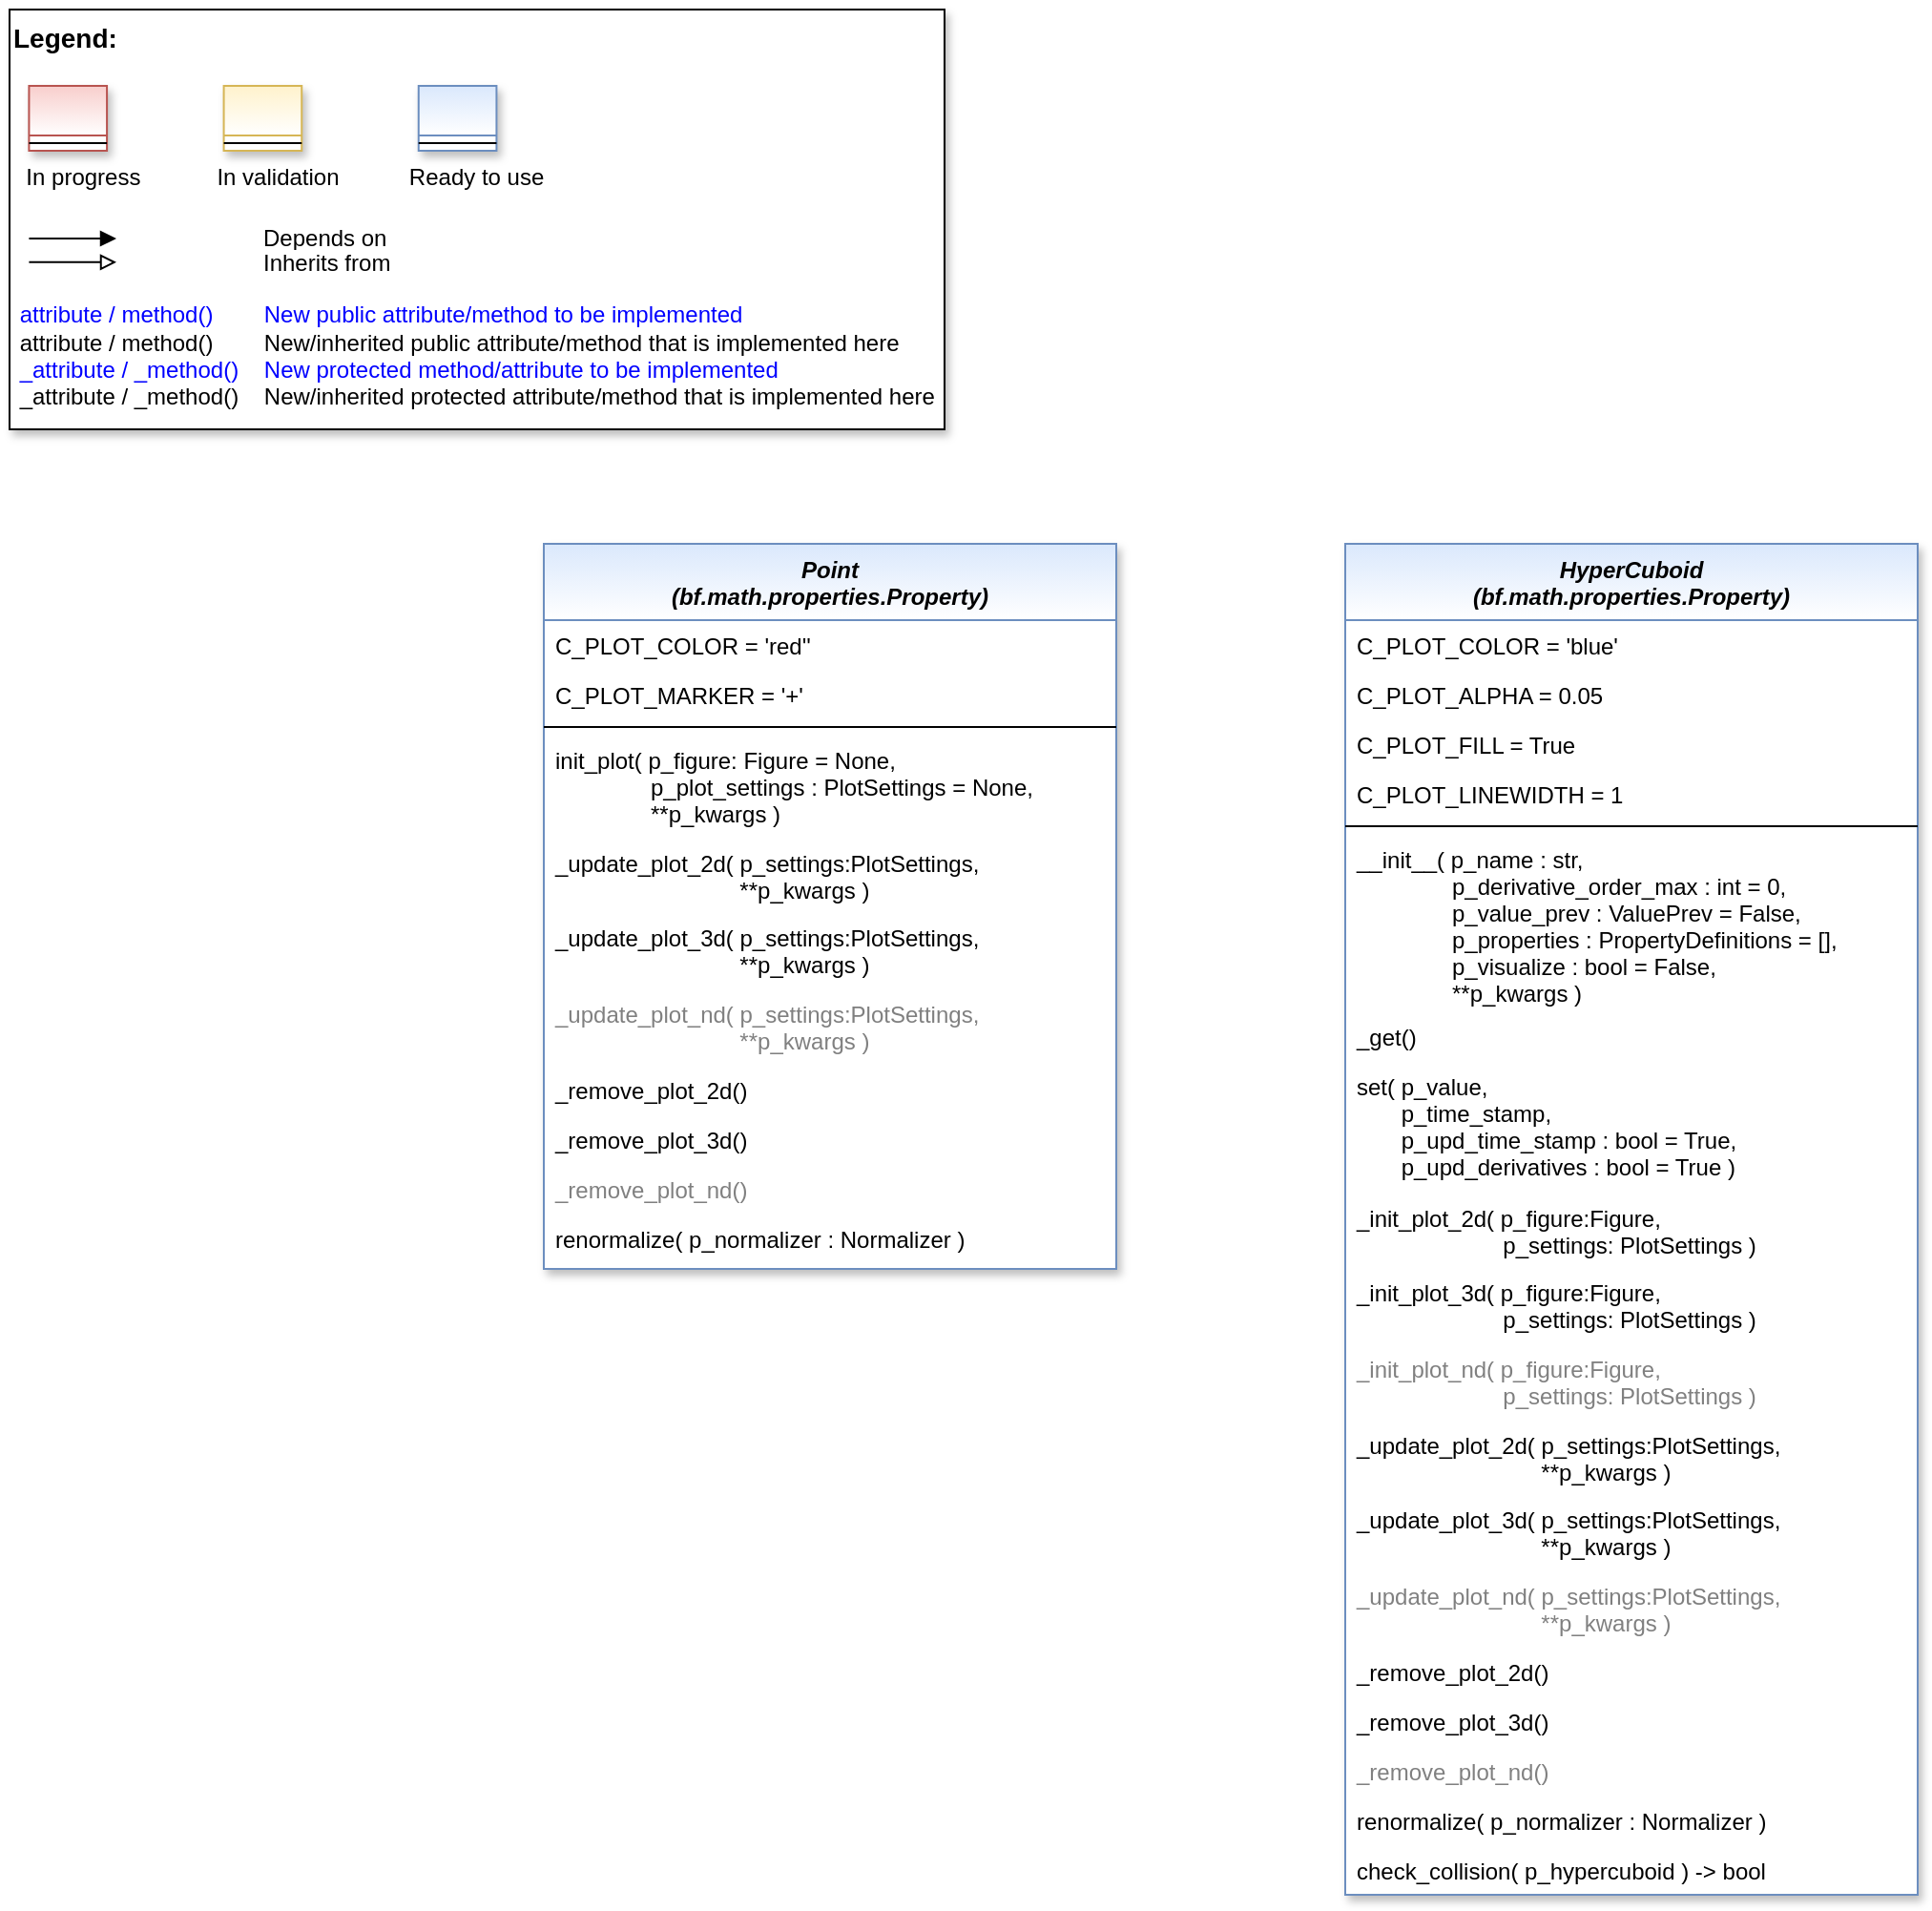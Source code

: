 <mxfile version="20.7.4" type="device"><diagram id="C5RBs43oDa-KdzZeNtuy" name="Page-1"><mxGraphModel dx="2894" dy="1236" grid="1" gridSize="10" guides="1" tooltips="1" connect="1" arrows="1" fold="1" page="1" pageScale="1" pageWidth="2336" pageHeight="1654" math="0" shadow="0"><root><mxCell id="WIyWlLk6GJQsqaUBKTNV-0"/><mxCell id="WIyWlLk6GJQsqaUBKTNV-1" parent="WIyWlLk6GJQsqaUBKTNV-0"/><mxCell id="fcJVb3HREh7NScvAmxeq-0" value="" style="group" parent="WIyWlLk6GJQsqaUBKTNV-1" vertex="1" connectable="0"><mxGeometry x="40" y="40" width="490" height="220" as="geometry"/></mxCell><mxCell id="fcJVb3HREh7NScvAmxeq-1" value="&lt;font color=&quot;#000000&quot; size=&quot;1&quot;&gt;&lt;b style=&quot;font-size: 14px&quot;&gt;Legend:&lt;br&gt;&lt;/b&gt;&lt;/font&gt;&lt;br&gt;&lt;br&gt;&lt;br&gt;&lt;font color=&quot;#0000ff&quot; style=&quot;font-size: 6px&quot;&gt;&lt;br&gt;&lt;/font&gt;&lt;span style=&quot;color: rgb(0 , 0 , 0)&quot;&gt;&lt;font style=&quot;font-size: 4px&quot;&gt;&amp;nbsp; &amp;nbsp;&lt;/font&gt;&amp;nbsp;In progress&amp;nbsp; &amp;nbsp; &amp;nbsp; &amp;nbsp; &amp;nbsp; &amp;nbsp; In validation&amp;nbsp; &amp;nbsp; &amp;nbsp; &amp;nbsp; &amp;nbsp; &amp;nbsp;Ready to use&lt;/span&gt;&lt;font color=&quot;#000000&quot;&gt;&amp;nbsp;&lt;br&gt;&lt;/font&gt;&lt;font color=&quot;#0000ff&quot;&gt;&lt;br&gt;&lt;br&gt;&lt;br&gt;&lt;br&gt;&amp;nbsp;attribute / method()&amp;nbsp; &amp;nbsp; &amp;nbsp; &amp;nbsp; New public attribute/method to be implemented&lt;/font&gt;&lt;br&gt;&lt;font color=&quot;#000000&quot;&gt;&amp;nbsp;&lt;/font&gt;&lt;font color=&quot;#000000&quot;&gt;attribute / method()&lt;span&gt;&#9;&lt;/span&gt;&amp;nbsp; &amp;nbsp; &amp;nbsp; &amp;nbsp;New/inherited public attribute/method that is implemented here&lt;br&gt;&lt;/font&gt;&lt;font color=&quot;#0000ff&quot;&gt;&amp;nbsp;_attribute /&amp;nbsp;&lt;/font&gt;&lt;font color=&quot;#0000ff&quot;&gt;_method()&amp;nbsp; &amp;nbsp; New protected method/attribute to be implemented&lt;/font&gt;&lt;br&gt;&lt;font color=&quot;#000000&quot;&gt;&amp;nbsp;_attribute / _method()&amp;nbsp; &amp;nbsp; New/inherited protected attribute/method that is implemented here&lt;br&gt;&lt;/font&gt;&lt;font color=&quot;#000000&quot;&gt;&lt;br&gt;&lt;br&gt;&lt;br&gt;&lt;br&gt;&lt;br&gt;&lt;/font&gt;" style="text;html=1;align=left;verticalAlign=top;whiteSpace=wrap;rounded=0;fontColor=#006600;strokeColor=#000000;shadow=1;fillColor=#ffffff;" parent="fcJVb3HREh7NScvAmxeq-0" vertex="1"><mxGeometry width="490.0" height="220" as="geometry"/></mxCell><mxCell id="fcJVb3HREh7NScvAmxeq-2" value="Depends on" style="endArrow=block;html=1;labelPosition=right;verticalLabelPosition=middle;align=left;verticalAlign=middle;endFill=1;fontSize=12;" parent="fcJVb3HREh7NScvAmxeq-0" edge="1"><mxGeometry x="-1623.125" y="-2180" width="51.042" height="50" as="geometry"><mxPoint x="10.208" y="120.003" as="sourcePoint"/><mxPoint x="55.991" y="120.003" as="targetPoint"/><mxPoint x="98" as="offset"/><Array as="points"><mxPoint x="30.625" y="120"/></Array></mxGeometry></mxCell><mxCell id="fcJVb3HREh7NScvAmxeq-3" value="Inherits from" style="endArrow=block;html=1;labelPosition=right;verticalLabelPosition=middle;align=left;verticalAlign=middle;endFill=0;fontSize=12;" parent="fcJVb3HREh7NScvAmxeq-0" edge="1"><mxGeometry x="-1623.125" y="-2180" width="51.042" height="50" as="geometry"><mxPoint x="10.208" y="132.385" as="sourcePoint"/><mxPoint x="55.991" y="132.385" as="targetPoint"/><mxPoint x="98" y="1" as="offset"/></mxGeometry></mxCell><mxCell id="fcJVb3HREh7NScvAmxeq-4" value="" style="swimlane;fontStyle=3;align=center;verticalAlign=top;childLayout=stackLayout;horizontal=1;startSize=26;horizontalStack=0;resizeParent=1;resizeLast=0;collapsible=1;marginBottom=0;rounded=0;shadow=1;strokeWidth=1;fillColor=#f8cecc;strokeColor=#b85450;gradientColor=#ffffff;swimlaneFillColor=#ffffff;" parent="fcJVb3HREh7NScvAmxeq-0" vertex="1"><mxGeometry x="10.208" y="40" width="40.833" height="34" as="geometry"><mxRectangle x="230" y="140" width="160" height="26" as="alternateBounds"/></mxGeometry></mxCell><mxCell id="fcJVb3HREh7NScvAmxeq-5" value="" style="line;html=1;strokeWidth=1;align=left;verticalAlign=middle;spacingTop=-1;spacingLeft=3;spacingRight=3;rotatable=0;labelPosition=right;points=[];portConstraint=eastwest;" parent="fcJVb3HREh7NScvAmxeq-4" vertex="1"><mxGeometry y="26" width="40.833" height="8" as="geometry"/></mxCell><mxCell id="fcJVb3HREh7NScvAmxeq-6" value="" style="swimlane;fontStyle=3;align=center;verticalAlign=top;childLayout=stackLayout;horizontal=1;startSize=26;horizontalStack=0;resizeParent=1;resizeLast=0;collapsible=1;marginBottom=0;rounded=0;shadow=1;strokeWidth=1;fillColor=#fff2cc;strokeColor=#d6b656;gradientColor=#ffffff;swimlaneFillColor=#ffffff;" parent="fcJVb3HREh7NScvAmxeq-0" vertex="1"><mxGeometry x="112.292" y="40" width="40.833" height="34" as="geometry"><mxRectangle x="230" y="140" width="160" height="26" as="alternateBounds"/></mxGeometry></mxCell><mxCell id="fcJVb3HREh7NScvAmxeq-7" value="" style="line;html=1;strokeWidth=1;align=left;verticalAlign=middle;spacingTop=-1;spacingLeft=3;spacingRight=3;rotatable=0;labelPosition=right;points=[];portConstraint=eastwest;" parent="fcJVb3HREh7NScvAmxeq-6" vertex="1"><mxGeometry y="26" width="40.833" height="8" as="geometry"/></mxCell><mxCell id="fcJVb3HREh7NScvAmxeq-8" value="" style="swimlane;fontStyle=3;align=center;verticalAlign=top;childLayout=stackLayout;horizontal=1;startSize=26;horizontalStack=0;resizeParent=1;resizeLast=0;collapsible=1;marginBottom=0;rounded=0;shadow=1;strokeWidth=1;fillColor=#dae8fc;strokeColor=#6c8ebf;gradientColor=#ffffff;swimlaneFillColor=#ffffff;" parent="fcJVb3HREh7NScvAmxeq-0" vertex="1"><mxGeometry x="214.375" y="40" width="40.833" height="34" as="geometry"><mxRectangle x="230" y="140" width="160" height="26" as="alternateBounds"/></mxGeometry></mxCell><mxCell id="fcJVb3HREh7NScvAmxeq-9" value="" style="line;html=1;strokeWidth=1;align=left;verticalAlign=middle;spacingTop=-1;spacingLeft=3;spacingRight=3;rotatable=0;labelPosition=right;points=[];portConstraint=eastwest;" parent="fcJVb3HREh7NScvAmxeq-8" vertex="1"><mxGeometry y="26" width="40.833" height="8" as="geometry"/></mxCell><mxCell id="1s4E6dsTAfM4Sj1OL9Xe-28" value="Point &#10;(bf.math.properties.Property)" style="swimlane;fontStyle=3;align=center;verticalAlign=top;childLayout=stackLayout;horizontal=1;startSize=40;horizontalStack=0;resizeParent=1;resizeLast=0;collapsible=1;marginBottom=0;rounded=0;shadow=1;strokeWidth=1;fillColor=#dae8fc;strokeColor=#6c8ebf;swimlaneFillColor=#ffffff;gradientColor=#FFFFFF;" parent="WIyWlLk6GJQsqaUBKTNV-1" vertex="1"><mxGeometry x="320" y="320" width="300" height="380" as="geometry"><mxRectangle x="230" y="140" width="160" height="26" as="alternateBounds"/></mxGeometry></mxCell><mxCell id="1s4E6dsTAfM4Sj1OL9Xe-30" value="C_PLOT_COLOR = 'red''" style="text;align=left;verticalAlign=top;spacingLeft=4;spacingRight=4;overflow=hidden;rotatable=0;points=[[0,0.5],[1,0.5]];portConstraint=eastwest;" parent="1s4E6dsTAfM4Sj1OL9Xe-28" vertex="1"><mxGeometry y="40" width="300" height="26" as="geometry"/></mxCell><mxCell id="1s4E6dsTAfM4Sj1OL9Xe-31" value="C_PLOT_MARKER = '+'" style="text;align=left;verticalAlign=top;spacingLeft=4;spacingRight=4;overflow=hidden;rotatable=0;points=[[0,0.5],[1,0.5]];portConstraint=eastwest;" parent="1s4E6dsTAfM4Sj1OL9Xe-28" vertex="1"><mxGeometry y="66" width="300" height="26" as="geometry"/></mxCell><mxCell id="1s4E6dsTAfM4Sj1OL9Xe-32" value="" style="line;html=1;strokeWidth=1;align=left;verticalAlign=middle;spacingTop=-1;spacingLeft=3;spacingRight=3;rotatable=0;labelPosition=right;points=[];portConstraint=eastwest;" parent="1s4E6dsTAfM4Sj1OL9Xe-28" vertex="1"><mxGeometry y="92" width="300" height="8" as="geometry"/></mxCell><mxCell id="1s4E6dsTAfM4Sj1OL9Xe-33" value="init_plot( p_figure: Figure = None, &#10;               p_plot_settings : PlotSettings = None,&#10;               **p_kwargs )" style="text;align=left;verticalAlign=top;spacingLeft=4;spacingRight=4;overflow=hidden;rotatable=0;points=[[0,0.5],[1,0.5]];portConstraint=eastwest;fontColor=default;" parent="1s4E6dsTAfM4Sj1OL9Xe-28" vertex="1"><mxGeometry y="100" width="300" height="54" as="geometry"/></mxCell><mxCell id="1s4E6dsTAfM4Sj1OL9Xe-40" value="_update_plot_2d( p_settings:PlotSettings,&#10;                             **p_kwargs )" style="text;align=left;verticalAlign=top;spacingLeft=4;spacingRight=4;overflow=hidden;rotatable=0;points=[[0,0.5],[1,0.5]];portConstraint=eastwest;fontColor=default;" parent="1s4E6dsTAfM4Sj1OL9Xe-28" vertex="1"><mxGeometry y="154" width="300" height="39" as="geometry"/></mxCell><mxCell id="1s4E6dsTAfM4Sj1OL9Xe-41" value="_update_plot_3d( p_settings:PlotSettings,&#10;                             **p_kwargs )" style="text;align=left;verticalAlign=top;spacingLeft=4;spacingRight=4;overflow=hidden;rotatable=0;points=[[0,0.5],[1,0.5]];portConstraint=eastwest;fontColor=default;" parent="1s4E6dsTAfM4Sj1OL9Xe-28" vertex="1"><mxGeometry y="193" width="300" height="40" as="geometry"/></mxCell><mxCell id="6PEqEbHC5DDouQsg19ED-2" value="_update_plot_nd( p_settings:PlotSettings,&#10;                             **p_kwargs )" style="text;align=left;verticalAlign=top;spacingLeft=4;spacingRight=4;overflow=hidden;rotatable=0;points=[[0,0.5],[1,0.5]];portConstraint=eastwest;fontColor=#808080;" vertex="1" parent="1s4E6dsTAfM4Sj1OL9Xe-28"><mxGeometry y="233" width="300" height="40" as="geometry"/></mxCell><mxCell id="6PEqEbHC5DDouQsg19ED-4" value="_remove_plot_2d()" style="text;align=left;verticalAlign=top;spacingLeft=4;spacingRight=4;overflow=hidden;rotatable=0;points=[[0,0.5],[1,0.5]];portConstraint=eastwest;" vertex="1" parent="1s4E6dsTAfM4Sj1OL9Xe-28"><mxGeometry y="273" width="300" height="26" as="geometry"/></mxCell><mxCell id="6PEqEbHC5DDouQsg19ED-5" value="_remove_plot_3d()" style="text;align=left;verticalAlign=top;spacingLeft=4;spacingRight=4;overflow=hidden;rotatable=0;points=[[0,0.5],[1,0.5]];portConstraint=eastwest;" vertex="1" parent="1s4E6dsTAfM4Sj1OL9Xe-28"><mxGeometry y="299" width="300" height="26" as="geometry"/></mxCell><mxCell id="6PEqEbHC5DDouQsg19ED-6" value="_remove_plot_nd()" style="text;align=left;verticalAlign=top;spacingLeft=4;spacingRight=4;overflow=hidden;rotatable=0;points=[[0,0.5],[1,0.5]];portConstraint=eastwest;fontColor=#808080;" vertex="1" parent="1s4E6dsTAfM4Sj1OL9Xe-28"><mxGeometry y="325" width="300" height="26" as="geometry"/></mxCell><mxCell id="6PEqEbHC5DDouQsg19ED-3" value="renormalize( p_normalizer : Normalizer )" style="text;align=left;verticalAlign=top;spacingLeft=4;spacingRight=4;overflow=hidden;rotatable=0;points=[[0,0.5],[1,0.5]];portConstraint=eastwest;" vertex="1" parent="1s4E6dsTAfM4Sj1OL9Xe-28"><mxGeometry y="351" width="300" height="26" as="geometry"/></mxCell><mxCell id="llk4SEEAY7Rz__Gnm68I-0" value="HyperCuboid &#10;(bf.math.properties.Property)" style="swimlane;fontStyle=3;align=center;verticalAlign=top;childLayout=stackLayout;horizontal=1;startSize=40;horizontalStack=0;resizeParent=1;resizeLast=0;collapsible=1;marginBottom=0;rounded=0;shadow=1;strokeWidth=1;fillColor=#dae8fc;strokeColor=#6c8ebf;swimlaneFillColor=#ffffff;gradientColor=#FFFFFF;" parent="WIyWlLk6GJQsqaUBKTNV-1" vertex="1"><mxGeometry x="740" y="320" width="300" height="708" as="geometry"><mxRectangle x="230" y="140" width="160" height="26" as="alternateBounds"/></mxGeometry></mxCell><mxCell id="6PEqEbHC5DDouQsg19ED-7" value="C_PLOT_COLOR = 'blue'" style="text;align=left;verticalAlign=top;spacingLeft=4;spacingRight=4;overflow=hidden;rotatable=0;points=[[0,0.5],[1,0.5]];portConstraint=eastwest;" vertex="1" parent="llk4SEEAY7Rz__Gnm68I-0"><mxGeometry y="40" width="300" height="26" as="geometry"/></mxCell><mxCell id="6PEqEbHC5DDouQsg19ED-8" value="C_PLOT_ALPHA = 0.05" style="text;align=left;verticalAlign=top;spacingLeft=4;spacingRight=4;overflow=hidden;rotatable=0;points=[[0,0.5],[1,0.5]];portConstraint=eastwest;" vertex="1" parent="llk4SEEAY7Rz__Gnm68I-0"><mxGeometry y="66" width="300" height="26" as="geometry"/></mxCell><mxCell id="6PEqEbHC5DDouQsg19ED-9" value="C_PLOT_FILL = True" style="text;align=left;verticalAlign=top;spacingLeft=4;spacingRight=4;overflow=hidden;rotatable=0;points=[[0,0.5],[1,0.5]];portConstraint=eastwest;" vertex="1" parent="llk4SEEAY7Rz__Gnm68I-0"><mxGeometry y="92" width="300" height="26" as="geometry"/></mxCell><mxCell id="6PEqEbHC5DDouQsg19ED-10" value="C_PLOT_LINEWIDTH = 1" style="text;align=left;verticalAlign=top;spacingLeft=4;spacingRight=4;overflow=hidden;rotatable=0;points=[[0,0.5],[1,0.5]];portConstraint=eastwest;" vertex="1" parent="llk4SEEAY7Rz__Gnm68I-0"><mxGeometry y="118" width="300" height="26" as="geometry"/></mxCell><mxCell id="llk4SEEAY7Rz__Gnm68I-4" value="" style="line;html=1;strokeWidth=1;align=left;verticalAlign=middle;spacingTop=-1;spacingLeft=3;spacingRight=3;rotatable=0;labelPosition=right;points=[];portConstraint=eastwest;" parent="llk4SEEAY7Rz__Gnm68I-0" vertex="1"><mxGeometry y="144" width="300" height="8" as="geometry"/></mxCell><mxCell id="llk4SEEAY7Rz__Gnm68I-5" value="__init__( p_name : str,&#10;               p_derivative_order_max : int = 0,&#10;               p_value_prev : ValuePrev = False,&#10;               p_properties : PropertyDefinitions = [],&#10;               p_visualize : bool = False,&#10;               **p_kwargs )" style="text;align=left;verticalAlign=top;spacingLeft=4;spacingRight=4;overflow=hidden;rotatable=0;points=[[0,0.5],[1,0.5]];portConstraint=eastwest;fontColor=default;" parent="llk4SEEAY7Rz__Gnm68I-0" vertex="1"><mxGeometry y="152" width="300" height="93" as="geometry"/></mxCell><mxCell id="llk4SEEAY7Rz__Gnm68I-6" value="_get()" style="text;align=left;verticalAlign=top;spacingLeft=4;spacingRight=4;overflow=hidden;rotatable=0;points=[[0,0.5],[1,0.5]];portConstraint=eastwest;" parent="llk4SEEAY7Rz__Gnm68I-0" vertex="1"><mxGeometry y="245" width="300" height="26" as="geometry"/></mxCell><mxCell id="llk4SEEAY7Rz__Gnm68I-7" value="set( p_value,&#10;       p_time_stamp,&#10;       p_upd_time_stamp : bool = True,&#10;       p_upd_derivatives : bool = True )" style="text;align=left;verticalAlign=top;spacingLeft=4;spacingRight=4;overflow=hidden;rotatable=0;points=[[0,0.5],[1,0.5]];portConstraint=eastwest;" parent="llk4SEEAY7Rz__Gnm68I-0" vertex="1"><mxGeometry y="271" width="300" height="69" as="geometry"/></mxCell><mxCell id="llk4SEEAY7Rz__Gnm68I-8" value="_init_plot_2d( p_figure:Figure, &#10;                       p_settings: PlotSettings )" style="text;align=left;verticalAlign=top;spacingLeft=4;spacingRight=4;overflow=hidden;rotatable=0;points=[[0,0.5],[1,0.5]];portConstraint=eastwest;fontColor=default;" parent="llk4SEEAY7Rz__Gnm68I-0" vertex="1"><mxGeometry y="340" width="300" height="39" as="geometry"/></mxCell><mxCell id="llk4SEEAY7Rz__Gnm68I-9" value="_init_plot_3d( p_figure:Figure, &#10;                       p_settings: PlotSettings )" style="text;align=left;verticalAlign=top;spacingLeft=4;spacingRight=4;overflow=hidden;rotatable=0;points=[[0,0.5],[1,0.5]];portConstraint=eastwest;fontColor=default;" parent="llk4SEEAY7Rz__Gnm68I-0" vertex="1"><mxGeometry y="379" width="300" height="40" as="geometry"/></mxCell><mxCell id="llk4SEEAY7Rz__Gnm68I-10" value="_init_plot_nd( p_figure:Figure, &#10;                       p_settings: PlotSettings )" style="text;align=left;verticalAlign=top;spacingLeft=4;spacingRight=4;overflow=hidden;rotatable=0;points=[[0,0.5],[1,0.5]];portConstraint=eastwest;fontColor=#808080;" parent="llk4SEEAY7Rz__Gnm68I-0" vertex="1"><mxGeometry y="419" width="300" height="40" as="geometry"/></mxCell><mxCell id="llk4SEEAY7Rz__Gnm68I-11" value="_update_plot_2d( p_settings:PlotSettings,&#10;                             **p_kwargs )" style="text;align=left;verticalAlign=top;spacingLeft=4;spacingRight=4;overflow=hidden;rotatable=0;points=[[0,0.5],[1,0.5]];portConstraint=eastwest;fontColor=default;" parent="llk4SEEAY7Rz__Gnm68I-0" vertex="1"><mxGeometry y="459" width="300" height="39" as="geometry"/></mxCell><mxCell id="llk4SEEAY7Rz__Gnm68I-12" value="_update_plot_3d( p_settings:PlotSettings,&#10;                             **p_kwargs )" style="text;align=left;verticalAlign=top;spacingLeft=4;spacingRight=4;overflow=hidden;rotatable=0;points=[[0,0.5],[1,0.5]];portConstraint=eastwest;fontColor=default;" parent="llk4SEEAY7Rz__Gnm68I-0" vertex="1"><mxGeometry y="498" width="300" height="40" as="geometry"/></mxCell><mxCell id="llk4SEEAY7Rz__Gnm68I-13" value="_update_plot_nd( p_settings:PlotSettings,&#10;                             **p_kwargs )" style="text;align=left;verticalAlign=top;spacingLeft=4;spacingRight=4;overflow=hidden;rotatable=0;points=[[0,0.5],[1,0.5]];portConstraint=eastwest;fontColor=#808080;" parent="llk4SEEAY7Rz__Gnm68I-0" vertex="1"><mxGeometry y="538" width="300" height="40" as="geometry"/></mxCell><mxCell id="6PEqEbHC5DDouQsg19ED-11" value="_remove_plot_2d()" style="text;align=left;verticalAlign=top;spacingLeft=4;spacingRight=4;overflow=hidden;rotatable=0;points=[[0,0.5],[1,0.5]];portConstraint=eastwest;" vertex="1" parent="llk4SEEAY7Rz__Gnm68I-0"><mxGeometry y="578" width="300" height="26" as="geometry"/></mxCell><mxCell id="6PEqEbHC5DDouQsg19ED-12" value="_remove_plot_3d()" style="text;align=left;verticalAlign=top;spacingLeft=4;spacingRight=4;overflow=hidden;rotatable=0;points=[[0,0.5],[1,0.5]];portConstraint=eastwest;" vertex="1" parent="llk4SEEAY7Rz__Gnm68I-0"><mxGeometry y="604" width="300" height="26" as="geometry"/></mxCell><mxCell id="6PEqEbHC5DDouQsg19ED-13" value="_remove_plot_nd()" style="text;align=left;verticalAlign=top;spacingLeft=4;spacingRight=4;overflow=hidden;rotatable=0;points=[[0,0.5],[1,0.5]];portConstraint=eastwest;fontColor=#808080;" vertex="1" parent="llk4SEEAY7Rz__Gnm68I-0"><mxGeometry y="630" width="300" height="26" as="geometry"/></mxCell><mxCell id="6PEqEbHC5DDouQsg19ED-14" value="renormalize( p_normalizer : Normalizer )" style="text;align=left;verticalAlign=top;spacingLeft=4;spacingRight=4;overflow=hidden;rotatable=0;points=[[0,0.5],[1,0.5]];portConstraint=eastwest;" vertex="1" parent="llk4SEEAY7Rz__Gnm68I-0"><mxGeometry y="656" width="300" height="26" as="geometry"/></mxCell><mxCell id="6PEqEbHC5DDouQsg19ED-15" value="check_collision( p_hypercuboid ) -&gt; bool" style="text;align=left;verticalAlign=top;spacingLeft=4;spacingRight=4;overflow=hidden;rotatable=0;points=[[0,0.5],[1,0.5]];portConstraint=eastwest;" vertex="1" parent="llk4SEEAY7Rz__Gnm68I-0"><mxGeometry y="682" width="300" height="26" as="geometry"/></mxCell></root></mxGraphModel></diagram></mxfile>
